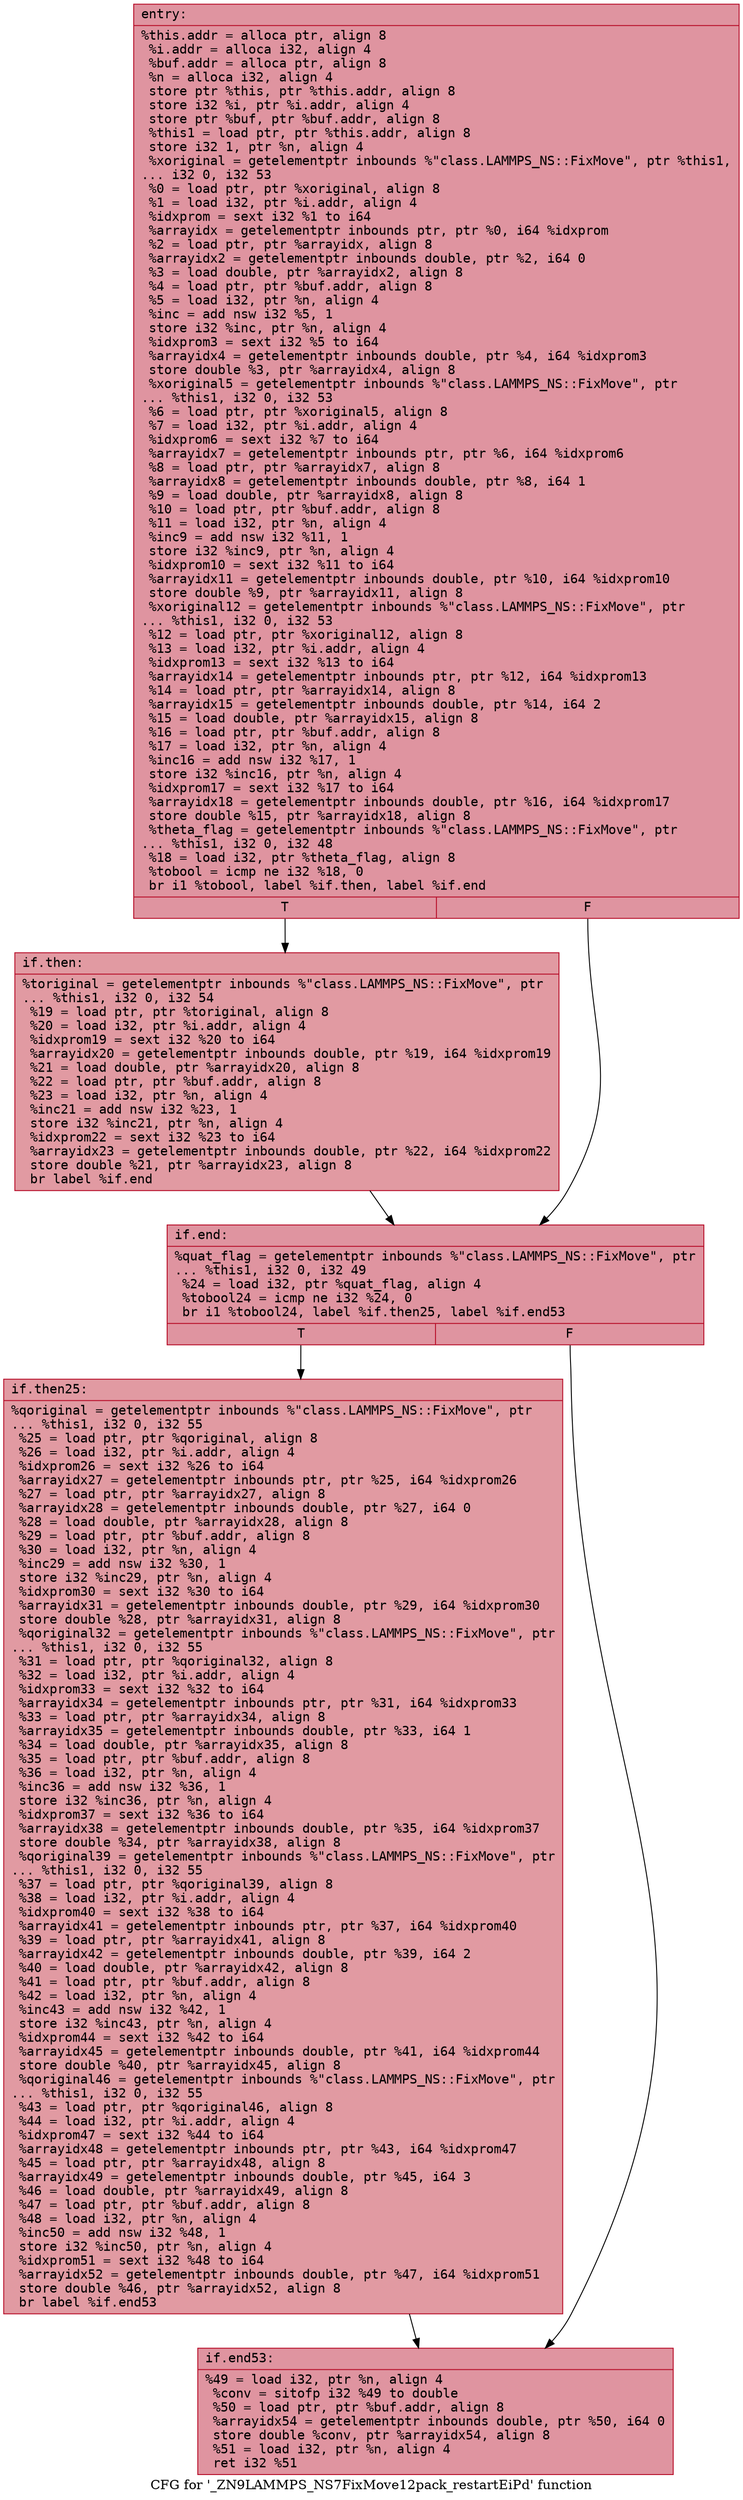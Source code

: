digraph "CFG for '_ZN9LAMMPS_NS7FixMove12pack_restartEiPd' function" {
	label="CFG for '_ZN9LAMMPS_NS7FixMove12pack_restartEiPd' function";

	Node0x55ac3c2efa50 [shape=record,color="#b70d28ff", style=filled, fillcolor="#b70d2870" fontname="Courier",label="{entry:\l|  %this.addr = alloca ptr, align 8\l  %i.addr = alloca i32, align 4\l  %buf.addr = alloca ptr, align 8\l  %n = alloca i32, align 4\l  store ptr %this, ptr %this.addr, align 8\l  store i32 %i, ptr %i.addr, align 4\l  store ptr %buf, ptr %buf.addr, align 8\l  %this1 = load ptr, ptr %this.addr, align 8\l  store i32 1, ptr %n, align 4\l  %xoriginal = getelementptr inbounds %\"class.LAMMPS_NS::FixMove\", ptr %this1,\l... i32 0, i32 53\l  %0 = load ptr, ptr %xoriginal, align 8\l  %1 = load i32, ptr %i.addr, align 4\l  %idxprom = sext i32 %1 to i64\l  %arrayidx = getelementptr inbounds ptr, ptr %0, i64 %idxprom\l  %2 = load ptr, ptr %arrayidx, align 8\l  %arrayidx2 = getelementptr inbounds double, ptr %2, i64 0\l  %3 = load double, ptr %arrayidx2, align 8\l  %4 = load ptr, ptr %buf.addr, align 8\l  %5 = load i32, ptr %n, align 4\l  %inc = add nsw i32 %5, 1\l  store i32 %inc, ptr %n, align 4\l  %idxprom3 = sext i32 %5 to i64\l  %arrayidx4 = getelementptr inbounds double, ptr %4, i64 %idxprom3\l  store double %3, ptr %arrayidx4, align 8\l  %xoriginal5 = getelementptr inbounds %\"class.LAMMPS_NS::FixMove\", ptr\l... %this1, i32 0, i32 53\l  %6 = load ptr, ptr %xoriginal5, align 8\l  %7 = load i32, ptr %i.addr, align 4\l  %idxprom6 = sext i32 %7 to i64\l  %arrayidx7 = getelementptr inbounds ptr, ptr %6, i64 %idxprom6\l  %8 = load ptr, ptr %arrayidx7, align 8\l  %arrayidx8 = getelementptr inbounds double, ptr %8, i64 1\l  %9 = load double, ptr %arrayidx8, align 8\l  %10 = load ptr, ptr %buf.addr, align 8\l  %11 = load i32, ptr %n, align 4\l  %inc9 = add nsw i32 %11, 1\l  store i32 %inc9, ptr %n, align 4\l  %idxprom10 = sext i32 %11 to i64\l  %arrayidx11 = getelementptr inbounds double, ptr %10, i64 %idxprom10\l  store double %9, ptr %arrayidx11, align 8\l  %xoriginal12 = getelementptr inbounds %\"class.LAMMPS_NS::FixMove\", ptr\l... %this1, i32 0, i32 53\l  %12 = load ptr, ptr %xoriginal12, align 8\l  %13 = load i32, ptr %i.addr, align 4\l  %idxprom13 = sext i32 %13 to i64\l  %arrayidx14 = getelementptr inbounds ptr, ptr %12, i64 %idxprom13\l  %14 = load ptr, ptr %arrayidx14, align 8\l  %arrayidx15 = getelementptr inbounds double, ptr %14, i64 2\l  %15 = load double, ptr %arrayidx15, align 8\l  %16 = load ptr, ptr %buf.addr, align 8\l  %17 = load i32, ptr %n, align 4\l  %inc16 = add nsw i32 %17, 1\l  store i32 %inc16, ptr %n, align 4\l  %idxprom17 = sext i32 %17 to i64\l  %arrayidx18 = getelementptr inbounds double, ptr %16, i64 %idxprom17\l  store double %15, ptr %arrayidx18, align 8\l  %theta_flag = getelementptr inbounds %\"class.LAMMPS_NS::FixMove\", ptr\l... %this1, i32 0, i32 48\l  %18 = load i32, ptr %theta_flag, align 8\l  %tobool = icmp ne i32 %18, 0\l  br i1 %tobool, label %if.then, label %if.end\l|{<s0>T|<s1>F}}"];
	Node0x55ac3c2efa50:s0 -> Node0x55ac3c2f26e0[tooltip="entry -> if.then\nProbability 62.50%" ];
	Node0x55ac3c2efa50:s1 -> Node0x55ac3c2f2750[tooltip="entry -> if.end\nProbability 37.50%" ];
	Node0x55ac3c2f26e0 [shape=record,color="#b70d28ff", style=filled, fillcolor="#bb1b2c70" fontname="Courier",label="{if.then:\l|  %toriginal = getelementptr inbounds %\"class.LAMMPS_NS::FixMove\", ptr\l... %this1, i32 0, i32 54\l  %19 = load ptr, ptr %toriginal, align 8\l  %20 = load i32, ptr %i.addr, align 4\l  %idxprom19 = sext i32 %20 to i64\l  %arrayidx20 = getelementptr inbounds double, ptr %19, i64 %idxprom19\l  %21 = load double, ptr %arrayidx20, align 8\l  %22 = load ptr, ptr %buf.addr, align 8\l  %23 = load i32, ptr %n, align 4\l  %inc21 = add nsw i32 %23, 1\l  store i32 %inc21, ptr %n, align 4\l  %idxprom22 = sext i32 %23 to i64\l  %arrayidx23 = getelementptr inbounds double, ptr %22, i64 %idxprom22\l  store double %21, ptr %arrayidx23, align 8\l  br label %if.end\l}"];
	Node0x55ac3c2f26e0 -> Node0x55ac3c2f2750[tooltip="if.then -> if.end\nProbability 100.00%" ];
	Node0x55ac3c2f2750 [shape=record,color="#b70d28ff", style=filled, fillcolor="#b70d2870" fontname="Courier",label="{if.end:\l|  %quat_flag = getelementptr inbounds %\"class.LAMMPS_NS::FixMove\", ptr\l... %this1, i32 0, i32 49\l  %24 = load i32, ptr %quat_flag, align 4\l  %tobool24 = icmp ne i32 %24, 0\l  br i1 %tobool24, label %if.then25, label %if.end53\l|{<s0>T|<s1>F}}"];
	Node0x55ac3c2f2750:s0 -> Node0x55ac3c2f32a0[tooltip="if.end -> if.then25\nProbability 62.50%" ];
	Node0x55ac3c2f2750:s1 -> Node0x55ac3c2f3320[tooltip="if.end -> if.end53\nProbability 37.50%" ];
	Node0x55ac3c2f32a0 [shape=record,color="#b70d28ff", style=filled, fillcolor="#bb1b2c70" fontname="Courier",label="{if.then25:\l|  %qoriginal = getelementptr inbounds %\"class.LAMMPS_NS::FixMove\", ptr\l... %this1, i32 0, i32 55\l  %25 = load ptr, ptr %qoriginal, align 8\l  %26 = load i32, ptr %i.addr, align 4\l  %idxprom26 = sext i32 %26 to i64\l  %arrayidx27 = getelementptr inbounds ptr, ptr %25, i64 %idxprom26\l  %27 = load ptr, ptr %arrayidx27, align 8\l  %arrayidx28 = getelementptr inbounds double, ptr %27, i64 0\l  %28 = load double, ptr %arrayidx28, align 8\l  %29 = load ptr, ptr %buf.addr, align 8\l  %30 = load i32, ptr %n, align 4\l  %inc29 = add nsw i32 %30, 1\l  store i32 %inc29, ptr %n, align 4\l  %idxprom30 = sext i32 %30 to i64\l  %arrayidx31 = getelementptr inbounds double, ptr %29, i64 %idxprom30\l  store double %28, ptr %arrayidx31, align 8\l  %qoriginal32 = getelementptr inbounds %\"class.LAMMPS_NS::FixMove\", ptr\l... %this1, i32 0, i32 55\l  %31 = load ptr, ptr %qoriginal32, align 8\l  %32 = load i32, ptr %i.addr, align 4\l  %idxprom33 = sext i32 %32 to i64\l  %arrayidx34 = getelementptr inbounds ptr, ptr %31, i64 %idxprom33\l  %33 = load ptr, ptr %arrayidx34, align 8\l  %arrayidx35 = getelementptr inbounds double, ptr %33, i64 1\l  %34 = load double, ptr %arrayidx35, align 8\l  %35 = load ptr, ptr %buf.addr, align 8\l  %36 = load i32, ptr %n, align 4\l  %inc36 = add nsw i32 %36, 1\l  store i32 %inc36, ptr %n, align 4\l  %idxprom37 = sext i32 %36 to i64\l  %arrayidx38 = getelementptr inbounds double, ptr %35, i64 %idxprom37\l  store double %34, ptr %arrayidx38, align 8\l  %qoriginal39 = getelementptr inbounds %\"class.LAMMPS_NS::FixMove\", ptr\l... %this1, i32 0, i32 55\l  %37 = load ptr, ptr %qoriginal39, align 8\l  %38 = load i32, ptr %i.addr, align 4\l  %idxprom40 = sext i32 %38 to i64\l  %arrayidx41 = getelementptr inbounds ptr, ptr %37, i64 %idxprom40\l  %39 = load ptr, ptr %arrayidx41, align 8\l  %arrayidx42 = getelementptr inbounds double, ptr %39, i64 2\l  %40 = load double, ptr %arrayidx42, align 8\l  %41 = load ptr, ptr %buf.addr, align 8\l  %42 = load i32, ptr %n, align 4\l  %inc43 = add nsw i32 %42, 1\l  store i32 %inc43, ptr %n, align 4\l  %idxprom44 = sext i32 %42 to i64\l  %arrayidx45 = getelementptr inbounds double, ptr %41, i64 %idxprom44\l  store double %40, ptr %arrayidx45, align 8\l  %qoriginal46 = getelementptr inbounds %\"class.LAMMPS_NS::FixMove\", ptr\l... %this1, i32 0, i32 55\l  %43 = load ptr, ptr %qoriginal46, align 8\l  %44 = load i32, ptr %i.addr, align 4\l  %idxprom47 = sext i32 %44 to i64\l  %arrayidx48 = getelementptr inbounds ptr, ptr %43, i64 %idxprom47\l  %45 = load ptr, ptr %arrayidx48, align 8\l  %arrayidx49 = getelementptr inbounds double, ptr %45, i64 3\l  %46 = load double, ptr %arrayidx49, align 8\l  %47 = load ptr, ptr %buf.addr, align 8\l  %48 = load i32, ptr %n, align 4\l  %inc50 = add nsw i32 %48, 1\l  store i32 %inc50, ptr %n, align 4\l  %idxprom51 = sext i32 %48 to i64\l  %arrayidx52 = getelementptr inbounds double, ptr %47, i64 %idxprom51\l  store double %46, ptr %arrayidx52, align 8\l  br label %if.end53\l}"];
	Node0x55ac3c2f32a0 -> Node0x55ac3c2f3320[tooltip="if.then25 -> if.end53\nProbability 100.00%" ];
	Node0x55ac3c2f3320 [shape=record,color="#b70d28ff", style=filled, fillcolor="#b70d2870" fontname="Courier",label="{if.end53:\l|  %49 = load i32, ptr %n, align 4\l  %conv = sitofp i32 %49 to double\l  %50 = load ptr, ptr %buf.addr, align 8\l  %arrayidx54 = getelementptr inbounds double, ptr %50, i64 0\l  store double %conv, ptr %arrayidx54, align 8\l  %51 = load i32, ptr %n, align 4\l  ret i32 %51\l}"];
}
